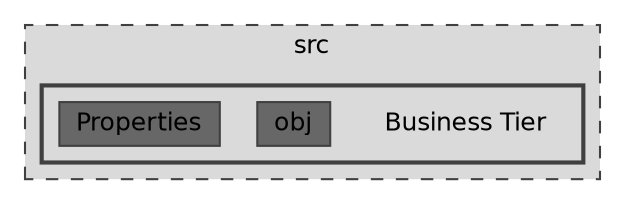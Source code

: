 digraph "C:/Users/hugoc/Desktop/2024_2025/Programação Orientada a Objetos/trabalhoPOO_23010_Fase2/src/Business Tier"
{
 // LATEX_PDF_SIZE
  bgcolor="transparent";
  edge [fontname=Helvetica,fontsize=12,labelfontname=Helvetica,labelfontsize=10];
  node [fontname=Helvetica,fontsize=12,shape=box,height=0.2,width=0.4];
  compound=true
  subgraph clusterdir_68267d1309a1af8e8297ef4c3efbcdba {
    graph [ bgcolor="#dadada", pencolor="grey25", label="src", fontname=Helvetica,fontsize=12 style="filled,dashed", URL="dir_68267d1309a1af8e8297ef4c3efbcdba.html",tooltip=""]
  subgraph clusterdir_105271d38a1766e50f42b694e3cabfd3 {
    graph [ bgcolor="#dadada", pencolor="grey25", label="", fontname=Helvetica,fontsize=12 style="filled,bold", URL="dir_105271d38a1766e50f42b694e3cabfd3.html",tooltip=""]
    dir_105271d38a1766e50f42b694e3cabfd3 [shape=plaintext, label="Business Tier"];
  dir_80f7df2fc36ca021f00779de8743372b [label="obj", fillcolor="#676767", color="grey25", style="filled", URL="dir_80f7df2fc36ca021f00779de8743372b.html",tooltip=""];
  dir_0f48ddc284faa539eced53b1ff832572 [label="Properties", fillcolor="#676767", color="grey25", style="filled", URL="dir_0f48ddc284faa539eced53b1ff832572.html",tooltip=""];
  }
  }
}
